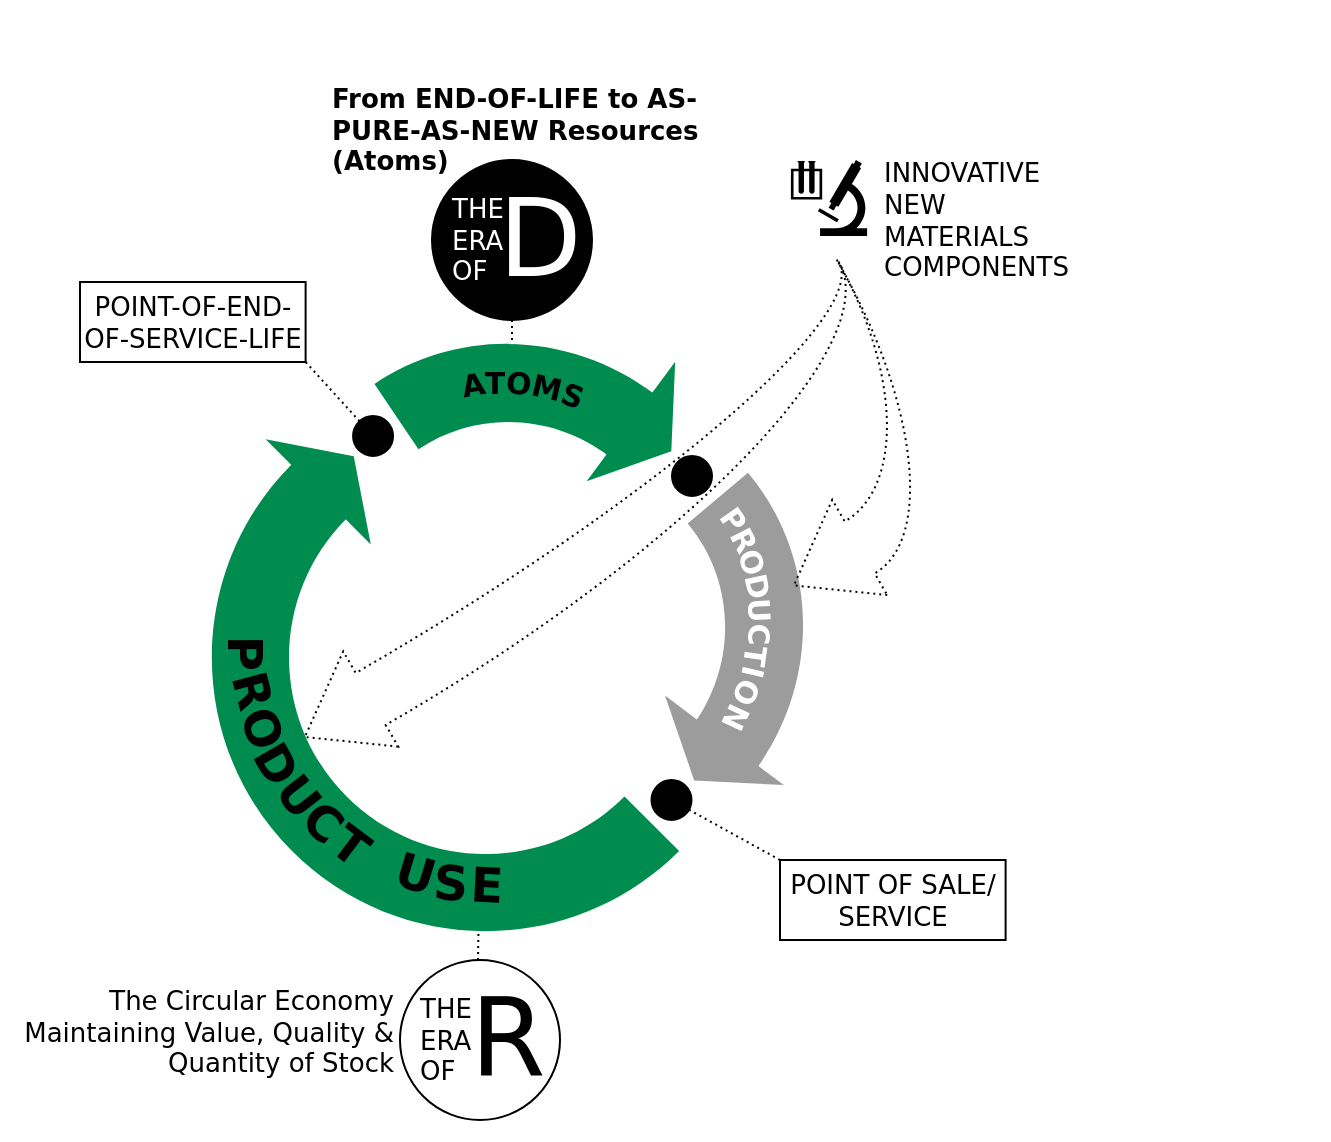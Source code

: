 <mxfile version="16.5.1" type="device"><diagram id="TsTM8yqJ4eCXYjRGn3Z2" name="Page-1"><mxGraphModel dx="1394" dy="817" grid="1" gridSize="10" guides="1" tooltips="1" connect="1" arrows="1" fold="1" page="1" pageScale="1" pageWidth="1169" pageHeight="827" math="0" shadow="0"><root><mxCell id="0"/><mxCell id="1" parent="0"/><mxCell id="pfl7gQOG61vSatyRpbmJ-1" value="" style="html=1;shadow=0;dashed=0;align=center;verticalAlign=middle;shape=mxgraph.arrows2.uTurnArrow;dy=19.31;arrowHead=71.16;dx2=23.37;rotation=-45;strokeColor=none;fillColor=#008c4f;" parent="1" vertex="1"><mxGeometry x="440" y="310" width="70" height="290" as="geometry"/></mxCell><mxCell id="pfl7gQOG61vSatyRpbmJ-20" value="" style="ellipse;whiteSpace=wrap;html=1;aspect=fixed;rounded=0;sketch=0;fontSize=13;strokeColor=default;fillColor=#000000;" parent="1" vertex="1"><mxGeometry x="635.75" y="450" width="20" height="20" as="geometry"/></mxCell><mxCell id="pfl7gQOG61vSatyRpbmJ-31" value="" style="triangle;whiteSpace=wrap;html=1;rounded=0;sketch=0;fontSize=13;fontColor=#000000;strokeColor=none;fillColor=#008c4f;rotation=-45;" parent="1" vertex="1"><mxGeometry x="465.43" y="259.85" width="25.1" height="74.38" as="geometry"/></mxCell><mxCell id="pfl7gQOG61vSatyRpbmJ-53" value="" style="group;direction=north;rotation=-75;" parent="1" vertex="1" connectable="0"><mxGeometry x="400.003" y="160.003" width="490" height="370" as="geometry"/></mxCell><mxCell id="pfl7gQOG61vSatyRpbmJ-19" value="" style="ellipse;whiteSpace=wrap;html=1;aspect=fixed;rounded=0;sketch=0;fontSize=13;strokeColor=default;fillColor=#000000;" parent="pfl7gQOG61vSatyRpbmJ-53" vertex="1"><mxGeometry x="86.527" y="107.997" width="20" height="20" as="geometry"/></mxCell><mxCell id="pfl7gQOG61vSatyRpbmJ-30" value="" style="triangle;whiteSpace=wrap;html=1;rounded=0;sketch=0;fontSize=13;fontColor=#333333;strokeColor=none;fillColor=#9C9C9C;rotation=127;" parent="pfl7gQOG61vSatyRpbmJ-53" vertex="1"><mxGeometry x="252.097" y="242.997" width="25.1" height="74.38" as="geometry"/></mxCell><mxCell id="pfl7gQOG61vSatyRpbmJ-50" value="" style="ellipse;whiteSpace=wrap;html=1;aspect=fixed;rounded=0;sketch=0;fontSize=13;strokeColor=default;fillColor=#000000;" parent="pfl7gQOG61vSatyRpbmJ-53" vertex="1"><mxGeometry x="245.997" y="127.997" width="20" height="20" as="geometry"/></mxCell><mxCell id="pfl7gQOG61vSatyRpbmJ-29" value="" style="verticalLabelPosition=bottom;verticalAlign=top;html=1;shape=mxgraph.basic.partConcEllipse;startAngle=0.25;endAngle=0.464;arcWidth=0.32;rounded=0;sketch=0;fontSize=13;fontColor=#333333;strokeColor=none;fillColor=#9C9C9C;rotation=-40;" parent="pfl7gQOG61vSatyRpbmJ-53" vertex="1"><mxGeometry x="66.757" y="95.487" width="246" height="240" as="geometry"/></mxCell><mxCell id="pfl7gQOG61vSatyRpbmJ-48" value="" style="group;rotation=10;" parent="pfl7gQOG61vSatyRpbmJ-53" vertex="1" connectable="0"><mxGeometry x="242.999" y="132.996" width="73.508" height="144.2" as="geometry"/></mxCell><mxCell id="pfl7gQOG61vSatyRpbmJ-37" value="R" style="text;strokeColor=none;fillColor=none;html=1;fontSize=15;fontStyle=1;verticalAlign=middle;align=center;rounded=0;sketch=0;rotation=63;fontColor=#FFFFFF;fontFamily=Dejavu Sans;" parent="pfl7gQOG61vSatyRpbmJ-48" vertex="1"><mxGeometry x="22" y="15" width="33.548" height="42.83" as="geometry"/></mxCell><mxCell id="pfl7gQOG61vSatyRpbmJ-38" value="O" style="text;strokeColor=none;fillColor=none;html=1;fontSize=15;fontStyle=1;verticalAlign=middle;align=center;rounded=0;sketch=0;rotation=72;fontColor=#FFFFFF;fontFamily=Dejavu Sans;" parent="pfl7gQOG61vSatyRpbmJ-48" vertex="1"><mxGeometry x="26" y="26" width="33.548" height="42.83" as="geometry"/></mxCell><mxCell id="pfl7gQOG61vSatyRpbmJ-39" value="D" style="text;strokeColor=none;fillColor=none;html=1;fontSize=15;fontStyle=1;verticalAlign=middle;align=center;rounded=0;sketch=0;rotation=78;fontColor=#FFFFFF;fontFamily=Dejavu Sans;" parent="pfl7gQOG61vSatyRpbmJ-48" vertex="1"><mxGeometry x="31" y="38" width="29.53" height="42.83" as="geometry"/></mxCell><mxCell id="pfl7gQOG61vSatyRpbmJ-40" value="U" style="text;strokeColor=none;fillColor=none;html=1;fontSize=15;fontStyle=1;verticalAlign=middle;align=center;rounded=0;sketch=0;rotation=87;fontColor=#FFFFFF;fontFamily=Dejavu Sans;" parent="pfl7gQOG61vSatyRpbmJ-48" vertex="1"><mxGeometry x="30" y="50" width="33.548" height="42.83" as="geometry"/></mxCell><mxCell id="pfl7gQOG61vSatyRpbmJ-41" value="C" style="text;strokeColor=none;fillColor=none;html=1;fontSize=15;fontStyle=1;verticalAlign=middle;align=center;rounded=0;sketch=0;rotation=90;fontColor=#FFFFFF;fontFamily=Dejavu Sans;" parent="pfl7gQOG61vSatyRpbmJ-48" vertex="1"><mxGeometry x="31" y="62" width="31.42" height="42.83" as="geometry"/></mxCell><mxCell id="pfl7gQOG61vSatyRpbmJ-42" value="T" style="text;strokeColor=none;fillColor=none;html=1;fontSize=15;fontStyle=1;verticalAlign=middle;align=center;rounded=0;sketch=0;rotation=98;fontColor=#FFFFFF;fontFamily=Dejavu Sans;" parent="pfl7gQOG61vSatyRpbmJ-48" vertex="1"><mxGeometry x="28" y="73" width="33.548" height="42.83" as="geometry"/></mxCell><mxCell id="pfl7gQOG61vSatyRpbmJ-44" value="I" style="text;strokeColor=none;fillColor=none;html=1;fontSize=15;fontStyle=1;verticalAlign=middle;align=center;rounded=0;sketch=0;rotation=103;fontColor=#FFFFFF;fontFamily=Dejavu Sans;" parent="pfl7gQOG61vSatyRpbmJ-48" vertex="1"><mxGeometry x="27" y="81" width="33.548" height="42.83" as="geometry"/></mxCell><mxCell id="pfl7gQOG61vSatyRpbmJ-45" value="O" style="text;strokeColor=none;fillColor=none;html=1;fontSize=15;fontStyle=1;verticalAlign=middle;align=center;rounded=0;sketch=0;rotation=115;fontColor=#FFFFFF;fontFamily=Dejavu Sans;" parent="pfl7gQOG61vSatyRpbmJ-48" vertex="1"><mxGeometry x="23" y="91" width="35.16" height="42.83" as="geometry"/></mxCell><mxCell id="pfl7gQOG61vSatyRpbmJ-46" value="N" style="text;strokeColor=none;fillColor=none;html=1;fontSize=15;fontStyle=1;verticalAlign=middle;align=center;rounded=0;sketch=0;rotation=115;fontColor=#FFFFFF;fontFamily=Dejavu Sans;" parent="pfl7gQOG61vSatyRpbmJ-48" vertex="1"><mxGeometry x="19" y="104" width="32.21" height="42.83" as="geometry"/></mxCell><mxCell id="pfl7gQOG61vSatyRpbmJ-103" value="" style="html=1;shadow=0;dashed=1;align=center;verticalAlign=middle;shape=mxgraph.arrows2.jumpInArrow;dy=15;dx=38;arrowHead=55;rounded=0;sketch=0;fontFamily=Dejavu Sans;fontSize=15;fontColor=#FFFFFF;strokeColor=default;fillColor=none;flipH=0;rotation=-210;dashPattern=1 2;" parent="pfl7gQOG61vSatyRpbmJ-53" vertex="1"><mxGeometry x="274.5" y="44.11" width="100" height="158" as="geometry"/></mxCell><mxCell id="pfl7gQOG61vSatyRpbmJ-104" value="" style="html=1;shadow=0;dashed=1;align=center;verticalAlign=middle;shape=mxgraph.arrows2.jumpInArrow;dy=15;dx=38;arrowHead=55;rounded=0;sketch=0;fontFamily=Dejavu Sans;fontSize=15;fontColor=#FFFFFF;strokeColor=default;fillColor=none;flipH=0;rotation=-210;dashPattern=1 2;" parent="pfl7gQOG61vSatyRpbmJ-53" vertex="1"><mxGeometry x="27.74" y="111.5" width="350" height="100" as="geometry"/></mxCell><mxCell id="pfl7gQOG61vSatyRpbmJ-105" value="INNOVATIVE&lt;br&gt;NEW&lt;br&gt;MATERIALS&lt;br&gt;COMPONENTS" style="text;strokeColor=none;fillColor=none;html=1;fontSize=13;fontStyle=0;verticalAlign=middle;align=left;rounded=0;dashed=1;dashPattern=1 2;sketch=0;fontFamily=Dejavu Sans;fontColor=#000000;" parent="pfl7gQOG61vSatyRpbmJ-53" vertex="1"><mxGeometry x="350" y="-10" width="224" height="40" as="geometry"/></mxCell><mxCell id="pfl7gQOG61vSatyRpbmJ-107" value="" style="shape=mxgraph.signs.science.laboratory;html=1;pointerEvents=1;fillColor=#000000;strokeColor=none;verticalLabelPosition=bottom;verticalAlign=top;align=center;rounded=0;dashed=1;dashPattern=1 2;sketch=0;fontFamily=Dejavu Sans;fontSize=13;fontColor=#000000;" parent="pfl7gQOG61vSatyRpbmJ-53" vertex="1"><mxGeometry x="305.45" y="-20" width="38.1" height="38" as="geometry"/></mxCell><mxCell id="pfl7gQOG61vSatyRpbmJ-108" value="POINT OF SALE/ SERVICE" style="rounded=0;whiteSpace=wrap;html=1;sketch=0;fontFamily=Dejavu Sans;fontSize=13;fontColor=#000000;strokeColor=default;fillColor=none;" parent="pfl7gQOG61vSatyRpbmJ-53" vertex="1"><mxGeometry x="300" y="330" width="112.8" height="40" as="geometry"/></mxCell><mxCell id="pfl7gQOG61vSatyRpbmJ-115" value="&lt;b&gt;From END-OF-LIFE to AS-PURE-AS-NEW Resources (Atoms)&lt;/b&gt;" style="text;html=1;strokeColor=none;fillColor=none;align=left;verticalAlign=middle;whiteSpace=wrap;rounded=0;sketch=0;fontFamily=Dejavu Sans;fontSize=13;fontColor=#000000;" parent="pfl7gQOG61vSatyRpbmJ-53" vertex="1"><mxGeometry x="74" y="-50" width="192" height="30" as="geometry"/></mxCell><mxCell id="pfl7gQOG61vSatyRpbmJ-73" value="" style="group;direction=north;rotation=-75;" parent="1" vertex="1" connectable="0"><mxGeometry x="368.003" y="170.003" width="393.507" height="420" as="geometry"/></mxCell><mxCell id="pfl7gQOG61vSatyRpbmJ-74" value="" style="verticalLabelPosition=bottom;verticalAlign=top;html=1;shape=mxgraph.basic.partConcEllipse;startAngle=0.25;endAngle=0.447;arcWidth=0.32;rounded=0;sketch=0;fontSize=13;fontColor=#333333;strokeColor=none;fillColor=#008C4F;rotation=-124;" parent="pfl7gQOG61vSatyRpbmJ-73" vertex="1"><mxGeometry x="75" y="64" width="246" height="240" as="geometry"/></mxCell><mxCell id="pfl7gQOG61vSatyRpbmJ-75" value="" style="triangle;whiteSpace=wrap;html=1;rounded=0;sketch=0;fontSize=13;fontColor=#333333;strokeColor=none;fillColor=#008C4F;rotation=36.5;" parent="pfl7gQOG61vSatyRpbmJ-73" vertex="1"><mxGeometry x="255" y="71" width="25.1" height="74.38" as="geometry"/></mxCell><mxCell id="pfl7gQOG61vSatyRpbmJ-43" value="P" style="text;strokeColor=none;fillColor=none;html=1;fontSize=15;fontStyle=1;verticalAlign=middle;align=center;rounded=0;sketch=0;rotation=55;fontColor=#FFFFFF;fontFamily=Dejavu Sans;" parent="pfl7gQOG61vSatyRpbmJ-73" vertex="1"><mxGeometry x="291.999" y="127.586" width="33.548" height="42.83" as="geometry"/></mxCell><mxCell id="pfl7gQOG61vSatyRpbmJ-109" value="POINT-OF-END-OF-SERVICE-LIFE" style="rounded=0;whiteSpace=wrap;html=1;sketch=0;fontFamily=Dejavu Sans;fontSize=13;fontColor=#000000;strokeColor=default;fillColor=none;" parent="pfl7gQOG61vSatyRpbmJ-73" vertex="1"><mxGeometry x="-18.0" y="31" width="112.8" height="40" as="geometry"/></mxCell><mxCell id="pfl7gQOG61vSatyRpbmJ-112" value="THE&lt;br&gt;ERA&lt;br&gt;OF" style="ellipse;whiteSpace=wrap;html=1;aspect=fixed;rounded=0;sketch=0;fontFamily=Dejavu Sans;fontSize=13;fontColor=#FFFFFF;strokeColor=default;fillColor=#000000;align=left;spacing=10;" parent="pfl7gQOG61vSatyRpbmJ-73" vertex="1"><mxGeometry x="157.997" y="-30.003" width="80" height="80" as="geometry"/></mxCell><mxCell id="pfl7gQOG61vSatyRpbmJ-113" value="D" style="text;html=1;strokeColor=none;fillColor=none;align=center;verticalAlign=middle;whiteSpace=wrap;rounded=0;sketch=0;fontFamily=Dejavu Sans;fontSize=54;fontColor=#FFFFFF;" parent="pfl7gQOG61vSatyRpbmJ-73" vertex="1"><mxGeometry x="181.997" y="-5.003" width="60" height="30" as="geometry"/></mxCell><mxCell id="pfl7gQOG61vSatyRpbmJ-18" value="" style="group;fontColor=#FFFFFF;rotation=348;" parent="pfl7gQOG61vSatyRpbmJ-73" vertex="1" connectable="0"><mxGeometry x="41.587" y="182.887" width="160.07" height="237.113" as="geometry"/></mxCell><mxCell id="pfl7gQOG61vSatyRpbmJ-16" value="" style="group;rotation=45;" parent="pfl7gQOG61vSatyRpbmJ-18" vertex="1" connectable="0"><mxGeometry x="-43.612" y="97.437" width="242.664" height="42.83" as="geometry"/></mxCell><mxCell id="pfl7gQOG61vSatyRpbmJ-7" value="R" style="text;strokeColor=none;fillColor=none;html=1;fontSize=24;fontStyle=1;verticalAlign=middle;align=center;rounded=0;sketch=0;rotation=75;fontColor=#000000;fontFamily=Dejavu Sans;" parent="pfl7gQOG61vSatyRpbmJ-16" vertex="1"><mxGeometry x="52.559" y="-66.386" width="33.548" height="42.83" as="geometry"/></mxCell><mxCell id="pfl7gQOG61vSatyRpbmJ-8" value="O" style="text;strokeColor=none;fillColor=none;html=1;fontSize=24;fontStyle=1;verticalAlign=middle;align=center;rounded=0;sketch=0;rotation=71;fontColor=#000000;fontFamily=Dejavu Sans;" parent="pfl7gQOG61vSatyRpbmJ-16" vertex="1"><mxGeometry x="58.032" y="-48.112" width="33.548" height="42.83" as="geometry"/></mxCell><mxCell id="pfl7gQOG61vSatyRpbmJ-9" value="D" style="text;strokeColor=none;fillColor=none;html=1;fontSize=24;fontStyle=1;verticalAlign=middle;align=center;rounded=0;sketch=0;rotation=60;fontColor=#000000;fontFamily=Dejavu Sans;" parent="pfl7gQOG61vSatyRpbmJ-16" vertex="1"><mxGeometry x="66.99" y="-30.24" width="29.53" height="42.83" as="geometry"/></mxCell><mxCell id="pfl7gQOG61vSatyRpbmJ-10" value="U" style="text;strokeColor=none;fillColor=none;html=1;fontSize=24;fontStyle=1;verticalAlign=middle;align=center;rounded=0;sketch=0;rotation=52;fontColor=#000000;fontFamily=Dejavu Sans;" parent="pfl7gQOG61vSatyRpbmJ-16" vertex="1"><mxGeometry x="76.042" y="-13.92" width="33.548" height="42.83" as="geometry"/></mxCell><mxCell id="pfl7gQOG61vSatyRpbmJ-11" value="C" style="text;strokeColor=none;fillColor=none;html=1;fontSize=24;fontStyle=1;verticalAlign=middle;align=center;rounded=0;sketch=0;rotation=41;fontColor=#000000;fontFamily=Dejavu Sans;" parent="pfl7gQOG61vSatyRpbmJ-16" vertex="1"><mxGeometry x="88.84" y="-0.7" width="31.42" height="42.83" as="geometry"/></mxCell><mxCell id="pfl7gQOG61vSatyRpbmJ-12" value="T" style="text;strokeColor=none;fillColor=none;html=1;fontSize=24;fontStyle=1;verticalAlign=middle;align=center;rounded=0;sketch=0;rotation=37;fontColor=#000000;fontFamily=Dejavu Sans;" parent="pfl7gQOG61vSatyRpbmJ-16" vertex="1"><mxGeometry x="102.117" y="10.778" width="33.548" height="42.83" as="geometry"/></mxCell><mxCell id="pfl7gQOG61vSatyRpbmJ-13" value="U" style="text;strokeColor=none;fillColor=none;html=1;fontSize=24;fontStyle=1;verticalAlign=middle;align=center;rounded=0;sketch=0;rotation=17;fontColor=#000000;fontFamily=Dejavu Sans;" parent="pfl7gQOG61vSatyRpbmJ-16" vertex="1"><mxGeometry x="134.192" y="25.698" width="33.548" height="42.83" as="geometry"/></mxCell><mxCell id="pfl7gQOG61vSatyRpbmJ-14" value="S" style="text;strokeColor=none;fillColor=none;html=1;fontSize=24;fontStyle=1;verticalAlign=middle;align=center;rounded=0;sketch=0;rotation=4;fontColor=#000000;fontFamily=Dejavu Sans;" parent="pfl7gQOG61vSatyRpbmJ-16" vertex="1"><mxGeometry x="152.084" y="29.981" width="33.548" height="42.83" as="geometry"/></mxCell><mxCell id="pfl7gQOG61vSatyRpbmJ-15" value="E" style="text;strokeColor=none;fillColor=none;html=1;fontSize=24;fontStyle=1;verticalAlign=middle;align=center;rounded=0;sketch=0;rotation=3;fontColor=#000000;fontFamily=Dejavu Sans;" parent="pfl7gQOG61vSatyRpbmJ-16" vertex="1"><mxGeometry x="169.977" y="31.051" width="33.548" height="42.83" as="geometry"/></mxCell><mxCell id="pfl7gQOG61vSatyRpbmJ-6" value="P" style="text;strokeColor=none;fillColor=none;html=1;fontSize=24;fontStyle=1;verticalAlign=middle;align=center;rounded=0;sketch=0;rotation=90;fontColor=#000000;fontFamily=Dejavu Sans;" parent="pfl7gQOG61vSatyRpbmJ-18" vertex="1"><mxGeometry x="5.591" y="11.778" width="33.548" height="42.83" as="geometry"/></mxCell><mxCell id="pfl7gQOG61vSatyRpbmJ-120" value="The Circular Economy Maintaining Value, Quality &amp;amp; Quantity of Stock" style="text;html=1;strokeColor=none;fillColor=none;align=right;verticalAlign=middle;whiteSpace=wrap;rounded=0;sketch=0;fontFamily=Dejavu Sans;fontSize=13;fontColor=#000000;" parent="pfl7gQOG61vSatyRpbmJ-18" vertex="1"><mxGeometry x="-92.587" y="208.113" width="192" height="30" as="geometry"/></mxCell><mxCell id="pfl7gQOG61vSatyRpbmJ-91" value="A" style="text;strokeColor=none;fillColor=none;html=1;fontSize=15;fontStyle=1;verticalAlign=middle;align=center;rounded=0;sketch=0;rotation=-10;fontColor=#000000;fontFamily=Dejavu Sans;" parent="1" vertex="1"><mxGeometry x="529.002" y="230.589" width="33.548" height="42.83" as="geometry"/></mxCell><mxCell id="pfl7gQOG61vSatyRpbmJ-92" value="T" style="text;strokeColor=none;fillColor=none;html=1;fontSize=15;fontStyle=1;verticalAlign=middle;align=center;rounded=0;sketch=0;rotation=0;fontColor=#000000;fontFamily=Dejavu Sans;" parent="1" vertex="1"><mxGeometry x="540.002" y="229.589" width="33.548" height="42.83" as="geometry"/></mxCell><mxCell id="pfl7gQOG61vSatyRpbmJ-93" value="O" style="text;strokeColor=none;fillColor=none;html=1;fontSize=15;fontStyle=1;verticalAlign=middle;align=center;rounded=0;sketch=0;rotation=5;fontColor=#000000;fontFamily=Dejavu Sans;" parent="1" vertex="1"><mxGeometry x="552.002" y="229.589" width="33.548" height="42.83" as="geometry"/></mxCell><mxCell id="pfl7gQOG61vSatyRpbmJ-94" value="M" style="text;strokeColor=none;fillColor=none;html=1;fontSize=15;fontStyle=1;verticalAlign=middle;align=center;rounded=0;sketch=0;rotation=13;fontColor=#000000;fontFamily=Dejavu Sans;" parent="1" vertex="1"><mxGeometry x="566.002" y="232" width="33.548" height="42.83" as="geometry"/></mxCell><mxCell id="pfl7gQOG61vSatyRpbmJ-95" value="S" style="text;strokeColor=none;fillColor=none;html=1;fontSize=15;fontStyle=1;verticalAlign=middle;align=center;rounded=0;sketch=0;rotation=21;fontColor=#000000;fontFamily=Dejavu Sans;" parent="1" vertex="1"><mxGeometry x="579.002" y="236" width="33.548" height="42.83" as="geometry"/></mxCell><mxCell id="pfl7gQOG61vSatyRpbmJ-110" value="" style="endArrow=none;html=1;rounded=0;fontFamily=Dejavu Sans;fontSize=13;fontColor=#000000;strokeWidth=1;entryX=1;entryY=1;entryDx=0;entryDy=0;dashed=1;dashPattern=1 2;" parent="1" source="pfl7gQOG61vSatyRpbmJ-19" target="pfl7gQOG61vSatyRpbmJ-109" edge="1"><mxGeometry width="50" height="50" relative="1" as="geometry"><mxPoint x="610" y="380" as="sourcePoint"/><mxPoint x="660" y="330" as="targetPoint"/></mxGeometry></mxCell><mxCell id="pfl7gQOG61vSatyRpbmJ-111" value="" style="endArrow=none;html=1;rounded=0;fontFamily=Dejavu Sans;fontSize=13;fontColor=#000000;strokeWidth=1;exitX=0;exitY=0;exitDx=0;exitDy=0;dashed=1;dashPattern=1 2;" parent="1" source="pfl7gQOG61vSatyRpbmJ-108" target="pfl7gQOG61vSatyRpbmJ-20" edge="1"><mxGeometry width="50" height="50" relative="1" as="geometry"><mxPoint x="499.459" y="280.929" as="sourcePoint"/><mxPoint x="472.803" y="251.003" as="targetPoint"/></mxGeometry></mxCell><mxCell id="pfl7gQOG61vSatyRpbmJ-114" value="" style="endArrow=none;html=1;rounded=0;fontFamily=Dejavu Sans;fontSize=13;fontColor=#000000;strokeWidth=1;entryX=0.5;entryY=1;entryDx=0;entryDy=0;dashed=1;dashPattern=1 2;" parent="1" target="pfl7gQOG61vSatyRpbmJ-112" edge="1"><mxGeometry width="50" height="50" relative="1" as="geometry"><mxPoint x="566" y="230" as="sourcePoint"/><mxPoint x="542.803" y="221.003" as="targetPoint"/></mxGeometry></mxCell><mxCell id="pfl7gQOG61vSatyRpbmJ-116" value="THE&lt;br&gt;ERA&lt;br&gt;OF" style="ellipse;whiteSpace=wrap;html=1;aspect=fixed;rounded=0;sketch=0;fontFamily=Dejavu Sans;fontSize=13;fontColor=#000000;strokeColor=default;fillColor=#FFFFFF;align=left;spacing=10;" parent="1" vertex="1"><mxGeometry x="510" y="540" width="80" height="80" as="geometry"/></mxCell><mxCell id="pfl7gQOG61vSatyRpbmJ-117" value="R" style="text;html=1;strokeColor=none;fillColor=none;align=center;verticalAlign=middle;whiteSpace=wrap;rounded=0;sketch=0;fontFamily=Dejavu Sans;fontSize=54;fontColor=#000000;" parent="1" vertex="1"><mxGeometry x="534" y="565" width="60" height="30" as="geometry"/></mxCell><mxCell id="pfl7gQOG61vSatyRpbmJ-118" value="" style="endArrow=none;html=1;rounded=0;fontFamily=Dejavu Sans;fontSize=13;fontColor=#000000;strokeWidth=1;dashed=1;dashPattern=1 2;entryX=0.537;entryY=0.853;entryDx=0;entryDy=0;entryPerimeter=0;" parent="1" target="pfl7gQOG61vSatyRpbmJ-1" edge="1"><mxGeometry width="50" height="50" relative="1" as="geometry"><mxPoint x="549" y="540" as="sourcePoint"/><mxPoint x="549" y="530" as="targetPoint"/></mxGeometry></mxCell></root></mxGraphModel></diagram></mxfile>